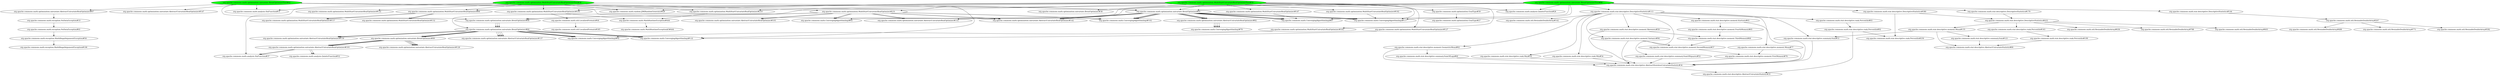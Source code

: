 digraph "cg/org.apache.commons.math.optimization.MultiStartUnivariateRealOptimizerTest#36"
{
	"org.apache.commons.math.optimization.univariate.BrentOptimizerTest#88" [style=filled,fillcolor=green];
	"org.apache.commons.math.optimization.univariate.BrentOptimizerTest#88" -> "org.apache.commons.math.analysis.QuinticFunction#26";
	"org.apache.commons.math.optimization.univariate.BrentOptimizerTest#88" -> "org.apache.commons.math.optimization.univariate.BrentOptimizer#43";
	"org.apache.commons.math.optimization.univariate.BrentOptimizer#43" -> "org.apache.commons.math.optimization.univariate.AbstractUnivariateRealOptimizer#82";
	"org.apache.commons.math.optimization.univariate.AbstractUnivariateRealOptimizer#82" -> "org.apache.commons.math.ConvergingAlgorithmImpl#78";
	"org.apache.commons.math.optimization.univariate.BrentOptimizer#43" -> "org.apache.commons.math.optimization.univariate.AbstractUnivariateRealOptimizer#142";
	"org.apache.commons.math.optimization.univariate.BrentOptimizer#43" -> "org.apache.commons.math.ConvergingAlgorithmImpl#102";
	"org.apache.commons.math.optimization.univariate.BrentOptimizer#43" -> "org.apache.commons.math.ConvergingAlgorithmImpl#87";
	"org.apache.commons.math.optimization.univariate.BrentOptimizer#43" -> "org.apache.commons.math.ConvergingAlgorithmImpl#117";
	"org.apache.commons.math.optimization.univariate.BrentOptimizerTest#88" -> "org.apache.commons.math.ConvergingAlgorithmImpl#117";
	"org.apache.commons.math.optimization.univariate.BrentOptimizerTest#88" -> "org.apache.commons.math.ConvergingAlgorithmImpl#87";
	"org.apache.commons.math.optimization.univariate.BrentOptimizerTest#88" -> "org.apache.commons.math.stat.descriptive.DescriptiveStatistics#113";
	"org.apache.commons.math.stat.descriptive.DescriptiveStatistics#113" -> "org.apache.commons.math.util.ResizableDoubleArray#142";
	"org.apache.commons.math.stat.descriptive.DescriptiveStatistics#113" -> "org.apache.commons.math.stat.descriptive.moment.Mean#77";
	"org.apache.commons.math.stat.descriptive.moment.Mean#77" -> "org.apache.commons.math.stat.descriptive.AbstractStorelessUnivariateStatistic#34";
	"org.apache.commons.math.stat.descriptive.AbstractStorelessUnivariateStatistic#34" -> "org.apache.commons.math.stat.descriptive.AbstractUnivariateStatistic#35";
	"org.apache.commons.math.stat.descriptive.moment.Mean#77" -> "org.apache.commons.math.stat.descriptive.moment.FirstMoment#76";
	"org.apache.commons.math.stat.descriptive.moment.FirstMoment#76" -> "org.apache.commons.math.stat.descriptive.AbstractStorelessUnivariateStatistic#34";
	"org.apache.commons.math.stat.descriptive.DescriptiveStatistics#113" -> "org.apache.commons.math.stat.descriptive.moment.GeometricMean#62";
	"org.apache.commons.math.stat.descriptive.moment.GeometricMean#62" -> "org.apache.commons.math.stat.descriptive.AbstractStorelessUnivariateStatistic#34";
	"org.apache.commons.math.stat.descriptive.moment.GeometricMean#62" -> "org.apache.commons.math.stat.descriptive.summary.SumOfLogs#60";
	"org.apache.commons.math.stat.descriptive.summary.SumOfLogs#60" -> "org.apache.commons.math.stat.descriptive.AbstractStorelessUnivariateStatistic#34";
	"org.apache.commons.math.stat.descriptive.DescriptiveStatistics#113" -> "org.apache.commons.math.stat.descriptive.moment.Kurtosis#65";
	"org.apache.commons.math.stat.descriptive.moment.Kurtosis#65" -> "org.apache.commons.math.stat.descriptive.AbstractStorelessUnivariateStatistic#34";
	"org.apache.commons.math.stat.descriptive.moment.Kurtosis#65" -> "org.apache.commons.math.stat.descriptive.moment.FourthMoment#65";
	"org.apache.commons.math.stat.descriptive.moment.FourthMoment#65" -> "org.apache.commons.math.stat.descriptive.moment.ThirdMoment#66";
	"org.apache.commons.math.stat.descriptive.moment.ThirdMoment#66" -> "org.apache.commons.math.stat.descriptive.moment.SecondMoment#57";
	"org.apache.commons.math.stat.descriptive.moment.SecondMoment#57" -> "org.apache.commons.math.stat.descriptive.moment.FirstMoment#76";
	"org.apache.commons.math.stat.descriptive.DescriptiveStatistics#113" -> "org.apache.commons.math.stat.descriptive.rank.Max#54";
	"org.apache.commons.math.stat.descriptive.rank.Max#54" -> "org.apache.commons.math.stat.descriptive.AbstractStorelessUnivariateStatistic#34";
	"org.apache.commons.math.stat.descriptive.DescriptiveStatistics#113" -> "org.apache.commons.math.stat.descriptive.rank.Min#54";
	"org.apache.commons.math.stat.descriptive.rank.Min#54" -> "org.apache.commons.math.stat.descriptive.AbstractStorelessUnivariateStatistic#34";
	"org.apache.commons.math.stat.descriptive.DescriptiveStatistics#113" -> "org.apache.commons.math.stat.descriptive.rank.Percentile#83";
	"org.apache.commons.math.stat.descriptive.rank.Percentile#83" -> "org.apache.commons.math.stat.descriptive.rank.Percentile#92";
	"org.apache.commons.math.stat.descriptive.rank.Percentile#92" -> "org.apache.commons.math.stat.descriptive.AbstractUnivariateStatistic#35";
	"org.apache.commons.math.stat.descriptive.rank.Percentile#92" -> "org.apache.commons.math.stat.descriptive.rank.Percentile#250";
	"org.apache.commons.math.stat.descriptive.DescriptiveStatistics#113" -> "org.apache.commons.math.stat.descriptive.moment.Skewness#59";
	"org.apache.commons.math.stat.descriptive.moment.Skewness#59" -> "org.apache.commons.math.stat.descriptive.AbstractStorelessUnivariateStatistic#34";
	"org.apache.commons.math.stat.descriptive.moment.Skewness#59" -> "org.apache.commons.math.stat.descriptive.moment.ThirdMoment#66";
	"org.apache.commons.math.stat.descriptive.DescriptiveStatistics#113" -> "org.apache.commons.math.stat.descriptive.moment.Variance#94";
	"org.apache.commons.math.stat.descriptive.moment.Variance#94" -> "org.apache.commons.math.stat.descriptive.AbstractStorelessUnivariateStatistic#34";
	"org.apache.commons.math.stat.descriptive.moment.Variance#94" -> "org.apache.commons.math.stat.descriptive.moment.SecondMoment#57";
	"org.apache.commons.math.stat.descriptive.DescriptiveStatistics#113" -> "org.apache.commons.math.stat.descriptive.summary.SumOfSquares#52";
	"org.apache.commons.math.stat.descriptive.summary.SumOfSquares#52" -> "org.apache.commons.math.stat.descriptive.AbstractStorelessUnivariateStatistic#34";
	"org.apache.commons.math.stat.descriptive.DescriptiveStatistics#113" -> "org.apache.commons.math.stat.descriptive.summary.Sum#53";
	"org.apache.commons.math.stat.descriptive.summary.Sum#53" -> "org.apache.commons.math.stat.descriptive.AbstractStorelessUnivariateStatistic#34";
	"org.apache.commons.math.optimization.univariate.BrentOptimizerTest#88" -> "org.apache.commons.math.optimization.univariate.BrentOptimizer#60";
	"org.apache.commons.math.optimization.univariate.BrentOptimizer#60" -> "org.apache.commons.math.optimization.univariate.AbstractUnivariateRealOptimizer#137";
	"org.apache.commons.math.optimization.univariate.BrentOptimizer#60" -> "org.apache.commons.math.optimization.univariate.AbstractUnivariateRealOptimizer#159";
	"org.apache.commons.math.optimization.univariate.BrentOptimizer#60" -> "org.apache.commons.math.ConvergingAlgorithmImpl#122";
	"org.apache.commons.math.optimization.univariate.BrentOptimizer#60" -> "org.apache.commons.math.ConvergingAlgorithmImpl#92";
	"org.apache.commons.math.optimization.univariate.BrentOptimizer#60" -> "org.apache.commons.math.optimization.univariate.BrentOptimizer#99";
	"org.apache.commons.math.optimization.univariate.BrentOptimizer#99" -> "org.apache.commons.math.optimization.univariate.AbstractUnivariateRealOptimizer#193";
	"org.apache.commons.math.optimization.univariate.AbstractUnivariateRealOptimizer#193" -> "org.apache.commons.math.analysis.QuinticFunction#32";
	"org.apache.commons.math.optimization.univariate.BrentOptimizer#99" -> "org.apache.commons.math.optimization.univariate.AbstractUnivariateRealOptimizer#126";
	"org.apache.commons.math.optimization.univariate.BrentOptimizerTest#88" -> "org.apache.commons.math.stat.descriptive.DescriptiveStatistics#144";
	"org.apache.commons.math.stat.descriptive.DescriptiveStatistics#144" -> "org.apache.commons.math.util.ResizableDoubleArray#267";
	"org.apache.commons.math.util.ResizableDoubleArray#267" -> "org.apache.commons.math.util.ResizableDoubleArray#771";
	"org.apache.commons.math.util.ResizableDoubleArray#267" -> "org.apache.commons.math.util.ResizableDoubleArray#382";
	"org.apache.commons.math.optimization.univariate.BrentOptimizerTest#88" -> "org.apache.commons.math.ConvergingAlgorithmImpl#82";
	"org.apache.commons.math.optimization.univariate.BrentOptimizerTest#88" -> "org.apache.commons.math.optimization.univariate.AbstractUnivariateRealOptimizer#152";
	"org.apache.commons.math.util.ResizableDoubleArray#267" -> "org.apache.commons.math.util.ResizableDoubleArray#480";
	"org.apache.commons.math.optimization.univariate.BrentOptimizerTest#88" -> "org.apache.commons.math.stat.descriptive.DescriptiveStatistics#179";
	"org.apache.commons.math.stat.descriptive.DescriptiveStatistics#179" -> "org.apache.commons.math.stat.descriptive.DescriptiveStatistics#432";
	"org.apache.commons.math.stat.descriptive.DescriptiveStatistics#432" -> "org.apache.commons.math.util.ResizableDoubleArray#636";
	"org.apache.commons.math.stat.descriptive.DescriptiveStatistics#432" -> "org.apache.commons.math.util.ResizableDoubleArray#788";
	"org.apache.commons.math.stat.descriptive.DescriptiveStatistics#432" -> "org.apache.commons.math.util.ResizableDoubleArray#603";
	"org.apache.commons.math.stat.descriptive.DescriptiveStatistics#432" -> "org.apache.commons.math.stat.descriptive.moment.Mean#155";
	"org.apache.commons.math.stat.descriptive.moment.Mean#155" -> "org.apache.commons.math.stat.descriptive.AbstractUnivariateStatistic#80";
	"org.apache.commons.math.stat.descriptive.moment.Mean#155" -> "org.apache.commons.math.stat.descriptive.summary.Sum#53";
	"org.apache.commons.math.stat.descriptive.moment.Mean#155" -> "org.apache.commons.math.stat.descriptive.summary.Sum#121";
	"org.apache.commons.math.stat.descriptive.summary.Sum#121" -> "org.apache.commons.math.stat.descriptive.AbstractUnivariateStatistic#80";
	"org.apache.commons.math.optimization.univariate.BrentOptimizerTest#88" -> "org.apache.commons.math.stat.descriptive.DescriptiveStatistics#380";
	"org.apache.commons.math.stat.descriptive.DescriptiveStatistics#380" -> "org.apache.commons.math.stat.descriptive.rank.Percentile#250";
	"org.apache.commons.math.stat.descriptive.DescriptiveStatistics#380" -> "org.apache.commons.math.stat.descriptive.DescriptiveStatistics#432";
	"org.apache.commons.math.stat.descriptive.DescriptiveStatistics#432" -> "org.apache.commons.math.stat.descriptive.rank.Percentile#163";
	"org.apache.commons.math.stat.descriptive.rank.Percentile#163" -> "org.apache.commons.math.stat.descriptive.rank.Percentile#199";
	"org.apache.commons.math.stat.descriptive.rank.Percentile#199" -> "org.apache.commons.math.stat.descriptive.AbstractUnivariateStatistic#80";
	"org.apache.commons.math.optimization.univariate.BrentOptimizerTest#42" [style=filled,fillcolor=green];
	"org.apache.commons.math.optimization.univariate.BrentOptimizerTest#42" -> "org.apache.commons.math.analysis.SinFunction#31";
	"org.apache.commons.math.optimization.univariate.BrentOptimizerTest#42" -> "org.apache.commons.math.optimization.univariate.BrentOptimizer#43";
	"org.apache.commons.math.optimization.univariate.BrentOptimizer#43" -> "org.apache.commons.math.optimization.univariate.AbstractUnivariateRealOptimizer#82";
	"org.apache.commons.math.optimization.univariate.AbstractUnivariateRealOptimizer#82" -> "org.apache.commons.math.ConvergingAlgorithmImpl#78";
	"org.apache.commons.math.optimization.univariate.BrentOptimizer#43" -> "org.apache.commons.math.optimization.univariate.AbstractUnivariateRealOptimizer#142";
	"org.apache.commons.math.optimization.univariate.BrentOptimizer#43" -> "org.apache.commons.math.ConvergingAlgorithmImpl#102";
	"org.apache.commons.math.optimization.univariate.BrentOptimizer#43" -> "org.apache.commons.math.ConvergingAlgorithmImpl#87";
	"org.apache.commons.math.optimization.univariate.BrentOptimizer#43" -> "org.apache.commons.math.ConvergingAlgorithmImpl#117";
	"org.apache.commons.math.optimization.univariate.BrentOptimizerTest#42" -> "org.apache.commons.math.optimization.univariate.AbstractUnivariateRealOptimizer#142";
	"org.apache.commons.math.optimization.univariate.BrentOptimizerTest#42" -> "org.apache.commons.math.optimization.univariate.AbstractUnivariateRealOptimizer#147";
	"org.apache.commons.math.optimization.univariate.BrentOptimizerTest#42" -> "org.apache.commons.math.optimization.univariate.AbstractUnivariateRealOptimizer#97";
	"org.apache.commons.math.optimization.univariate.AbstractUnivariateRealOptimizer#97" -> "org.apache.commons.math.exception.NoDataException#33";
	"org.apache.commons.math.exception.NoDataException#33" -> "org.apache.commons.math.exception.NoDataException#41";
	"org.apache.commons.math.exception.NoDataException#41" -> "org.apache.commons.math.exception.MathIllegalArgumentException#56";
	"org.apache.commons.math.exception.MathIllegalArgumentException#56" -> "org.apache.commons.math.exception.MathIllegalArgumentException#106";
	"org.apache.commons.math.optimization.univariate.BrentOptimizerTest#42" -> "org.apache.commons.math.optimization.univariate.BrentOptimizer#66";
	"org.apache.commons.math.optimization.univariate.BrentOptimizer#66" -> "org.apache.commons.math.optimization.univariate.BrentOptimizer#60";
	"org.apache.commons.math.optimization.univariate.BrentOptimizer#60" -> "org.apache.commons.math.optimization.univariate.AbstractUnivariateRealOptimizer#137";
	"org.apache.commons.math.optimization.univariate.BrentOptimizer#60" -> "org.apache.commons.math.optimization.univariate.AbstractUnivariateRealOptimizer#159";
	"org.apache.commons.math.optimization.univariate.BrentOptimizer#60" -> "org.apache.commons.math.ConvergingAlgorithmImpl#122";
	"org.apache.commons.math.optimization.univariate.BrentOptimizer#60" -> "org.apache.commons.math.ConvergingAlgorithmImpl#92";
	"org.apache.commons.math.optimization.univariate.BrentOptimizer#60" -> "org.apache.commons.math.optimization.univariate.BrentOptimizer#99";
	"org.apache.commons.math.optimization.univariate.BrentOptimizer#99" -> "org.apache.commons.math.optimization.univariate.AbstractUnivariateRealOptimizer#193";
	"org.apache.commons.math.optimization.univariate.AbstractUnivariateRealOptimizer#193" -> "org.apache.commons.math.analysis.SinFunction#37";
	"org.apache.commons.math.optimization.univariate.BrentOptimizer#99" -> "org.apache.commons.math.optimization.univariate.AbstractUnivariateRealOptimizer#126";
	"org.apache.commons.math.optimization.univariate.BrentOptimizerTest#42" -> "org.apache.commons.math.ConvergingAlgorithmImpl#122";
	"org.apache.commons.math.optimization.MultiStartUnivariateRealOptimizerTest#59" [style=filled,fillcolor=green];
	"org.apache.commons.math.optimization.MultiStartUnivariateRealOptimizerTest#59" -> "org.apache.commons.math.analysis.QuinticFunction#26";
	"org.apache.commons.math.optimization.MultiStartUnivariateRealOptimizerTest#59" -> "org.apache.commons.math.optimization.univariate.BrentOptimizer#38";
	"org.apache.commons.math.optimization.MultiStartUnivariateRealOptimizerTest#59" -> "org.apache.commons.math.optimization.univariate.BrentOptimizer#43";
	"org.apache.commons.math.optimization.univariate.BrentOptimizer#43" -> "org.apache.commons.math.optimization.univariate.AbstractUnivariateRealOptimizer#82";
	"org.apache.commons.math.optimization.univariate.AbstractUnivariateRealOptimizer#82" -> "org.apache.commons.math.ConvergingAlgorithmImpl#78";
	"org.apache.commons.math.optimization.univariate.BrentOptimizer#43" -> "org.apache.commons.math.optimization.univariate.AbstractUnivariateRealOptimizer#142";
	"org.apache.commons.math.optimization.univariate.BrentOptimizer#43" -> "org.apache.commons.math.ConvergingAlgorithmImpl#102";
	"org.apache.commons.math.optimization.univariate.BrentOptimizer#43" -> "org.apache.commons.math.ConvergingAlgorithmImpl#87";
	"org.apache.commons.math.optimization.univariate.BrentOptimizer#43" -> "org.apache.commons.math.ConvergingAlgorithmImpl#117";
	"org.apache.commons.math.optimization.MultiStartUnivariateRealOptimizerTest#59" -> "org.apache.commons.math.ConvergingAlgorithmImpl#117";
	"org.apache.commons.math.optimization.MultiStartUnivariateRealOptimizerTest#59" -> "org.apache.commons.math.random.JDKRandomGenerator#28";
	"org.apache.commons.math.optimization.MultiStartUnivariateRealOptimizerTest#59" -> "org.apache.commons.math.optimization.MultiStartUnivariateRealOptimizer#80";
	"org.apache.commons.math.optimization.MultiStartUnivariateRealOptimizer#80" -> "org.apache.commons.math.optimization.MultiStartUnivariateRealOptimizer#152";
	"org.apache.commons.math.optimization.MultiStartUnivariateRealOptimizer#80" -> "org.apache.commons.math.optimization.MultiStartUnivariateRealOptimizer#157";
	"org.apache.commons.math.optimization.MultiStartUnivariateRealOptimizerTest#59" -> "org.apache.commons.math.optimization.MultiStartUnivariateRealOptimizer#102";
	"org.apache.commons.math.optimization.MultiStartUnivariateRealOptimizer#102" -> "org.apache.commons.math.ConvergingAlgorithmImpl#92";
	"org.apache.commons.math.optimization.MultiStartUnivariateRealOptimizerTest#59" -> "org.apache.commons.math.optimization.MultiStartUnivariateRealOptimizer#147";
	"org.apache.commons.math.optimization.MultiStartUnivariateRealOptimizer#147" -> "org.apache.commons.math.ConvergingAlgorithmImpl#87";
	"org.apache.commons.math.optimization.MultiStartUnivariateRealOptimizerTest#59" -> "org.apache.commons.math.optimization.MultiStartUnivariateRealOptimizer#127";
	"org.apache.commons.math.optimization.MultiStartUnivariateRealOptimizer#127" -> "org.apache.commons.math.ConvergingAlgorithmImpl#122";
	"org.apache.commons.math.optimization.MultiStartUnivariateRealOptimizerTest#59" -> "org.apache.commons.math.optimization.MultiStartUnivariateRealOptimizer#162";
	"org.apache.commons.math.optimization.MultiStartUnivariateRealOptimizer#162" -> "org.apache.commons.math.ConvergingAlgorithmImpl#117";
	"org.apache.commons.math.optimization.MultiStartUnivariateRealOptimizerTest#59" -> "org.apache.commons.math.optimization.MultiStartUnivariateRealOptimizer#193";
	"org.apache.commons.math.optimization.MultiStartUnivariateRealOptimizer#193" -> "org.apache.commons.math.util.LocalizedFormats#44";
	"org.apache.commons.math.util.LocalizedFormats#44" -> "org.apache.commons.math.util.LocalizedFormats#305";
	"org.apache.commons.math.optimization.MultiStartUnivariateRealOptimizer#193" -> "org.apache.commons.math.MathRuntimeException#444";
	"org.apache.commons.math.MathRuntimeException#444" -> "org.apache.commons.math.MathRuntimeException$5#444";
	"org.apache.commons.math.optimization.MultiStartUnivariateRealOptimizerTest#59" -> "org.apache.commons.math.optimization.MultiStartUnivariateRealOptimizer#219";
	"org.apache.commons.math.optimization.MultiStartUnivariateRealOptimizer#219" -> "org.apache.commons.math.MathRuntimeException#444";
	"org.apache.commons.math.optimization.MultiStartUnivariateRealOptimizerTest#59" -> "org.apache.commons.math.optimization.GoalType#30";
	"org.apache.commons.math.optimization.GoalType#30" -> "org.apache.commons.math.optimization.GoalType#27";
	"org.apache.commons.math.optimization.MultiStartUnivariateRealOptimizerTest#59" -> "org.apache.commons.math.optimization.MultiStartUnivariateRealOptimizer#231";
	"org.apache.commons.math.optimization.MultiStartUnivariateRealOptimizer#231" -> "org.apache.commons.math.ConvergingAlgorithmImpl#102";
	"org.apache.commons.math.optimization.MultiStartUnivariateRealOptimizer#231" -> "org.apache.commons.math.optimization.univariate.AbstractUnivariateRealOptimizer#142";
	"org.apache.commons.math.optimization.MultiStartUnivariateRealOptimizer#231" -> "org.apache.commons.math.optimization.univariate.BrentOptimizer#66";
	"org.apache.commons.math.optimization.univariate.BrentOptimizer#66" -> "org.apache.commons.math.optimization.univariate.BrentOptimizer#60";
	"org.apache.commons.math.optimization.univariate.BrentOptimizer#60" -> "org.apache.commons.math.optimization.univariate.AbstractUnivariateRealOptimizer#137";
	"org.apache.commons.math.optimization.univariate.BrentOptimizer#60" -> "org.apache.commons.math.optimization.univariate.AbstractUnivariateRealOptimizer#159";
	"org.apache.commons.math.optimization.univariate.BrentOptimizer#60" -> "org.apache.commons.math.ConvergingAlgorithmImpl#122";
	"org.apache.commons.math.optimization.univariate.BrentOptimizer#60" -> "org.apache.commons.math.ConvergingAlgorithmImpl#92";
	"org.apache.commons.math.optimization.univariate.BrentOptimizer#60" -> "org.apache.commons.math.optimization.univariate.BrentOptimizer#99";
	"org.apache.commons.math.optimization.univariate.BrentOptimizer#99" -> "org.apache.commons.math.optimization.univariate.AbstractUnivariateRealOptimizer#193";
	"org.apache.commons.math.optimization.univariate.AbstractUnivariateRealOptimizer#193" -> "org.apache.commons.math.analysis.QuinticFunction#32";
	"org.apache.commons.math.optimization.univariate.BrentOptimizer#99" -> "org.apache.commons.math.optimization.univariate.AbstractUnivariateRealOptimizer#126";
	"org.apache.commons.math.optimization.MultiStartUnivariateRealOptimizer#231" -> "org.apache.commons.math.optimization.univariate.AbstractUnivariateRealOptimizer#105";
	"org.apache.commons.math.optimization.MultiStartUnivariateRealOptimizer#231" -> "org.apache.commons.math.ConvergingAlgorithmImpl#82";
	"org.apache.commons.math.optimization.MultiStartUnivariateRealOptimizer#231" -> "org.apache.commons.math.optimization.univariate.AbstractUnivariateRealOptimizer#152";
	"org.apache.commons.math.optimization.MultiStartUnivariateRealOptimizerTest#36" [style=filled,fillcolor=green];
	"org.apache.commons.math.optimization.MultiStartUnivariateRealOptimizerTest#36" -> "org.apache.commons.math.analysis.SinFunction#31";
	"org.apache.commons.math.optimization.MultiStartUnivariateRealOptimizerTest#36" -> "org.apache.commons.math.optimization.univariate.BrentOptimizer#43";
	"org.apache.commons.math.optimization.univariate.BrentOptimizer#43" -> "org.apache.commons.math.optimization.univariate.AbstractUnivariateRealOptimizer#82";
	"org.apache.commons.math.optimization.univariate.AbstractUnivariateRealOptimizer#82" -> "org.apache.commons.math.ConvergingAlgorithmImpl#78";
	"org.apache.commons.math.optimization.univariate.BrentOptimizer#43" -> "org.apache.commons.math.optimization.univariate.AbstractUnivariateRealOptimizer#142";
	"org.apache.commons.math.optimization.univariate.BrentOptimizer#43" -> "org.apache.commons.math.ConvergingAlgorithmImpl#102";
	"org.apache.commons.math.optimization.univariate.BrentOptimizer#43" -> "org.apache.commons.math.ConvergingAlgorithmImpl#87";
	"org.apache.commons.math.optimization.univariate.BrentOptimizer#43" -> "org.apache.commons.math.ConvergingAlgorithmImpl#117";
	"org.apache.commons.math.optimization.MultiStartUnivariateRealOptimizerTest#36" -> "org.apache.commons.math.random.JDKRandomGenerator#28";
	"org.apache.commons.math.optimization.MultiStartUnivariateRealOptimizerTest#36" -> "org.apache.commons.math.optimization.MultiStartUnivariateRealOptimizer#80";
	"org.apache.commons.math.optimization.MultiStartUnivariateRealOptimizer#80" -> "org.apache.commons.math.optimization.MultiStartUnivariateRealOptimizer#152";
	"org.apache.commons.math.optimization.MultiStartUnivariateRealOptimizer#80" -> "org.apache.commons.math.optimization.MultiStartUnivariateRealOptimizer#157";
	"org.apache.commons.math.optimization.MultiStartUnivariateRealOptimizerTest#36" -> "org.apache.commons.math.optimization.MultiStartUnivariateRealOptimizer#231";
	"org.apache.commons.math.optimization.MultiStartUnivariateRealOptimizer#231" -> "org.apache.commons.math.ConvergingAlgorithmImpl#102";
	"org.apache.commons.math.optimization.MultiStartUnivariateRealOptimizer#231" -> "org.apache.commons.math.optimization.univariate.AbstractUnivariateRealOptimizer#142";
	"org.apache.commons.math.optimization.MultiStartUnivariateRealOptimizer#231" -> "org.apache.commons.math.optimization.univariate.BrentOptimizer#66";
	"org.apache.commons.math.optimization.univariate.BrentOptimizer#66" -> "org.apache.commons.math.optimization.univariate.BrentOptimizer#60";
	"org.apache.commons.math.optimization.univariate.BrentOptimizer#60" -> "org.apache.commons.math.optimization.univariate.AbstractUnivariateRealOptimizer#137";
	"org.apache.commons.math.optimization.univariate.BrentOptimizer#60" -> "org.apache.commons.math.optimization.univariate.AbstractUnivariateRealOptimizer#159";
	"org.apache.commons.math.optimization.univariate.BrentOptimizer#60" -> "org.apache.commons.math.ConvergingAlgorithmImpl#122";
	"org.apache.commons.math.optimization.univariate.BrentOptimizer#60" -> "org.apache.commons.math.ConvergingAlgorithmImpl#92";
	"org.apache.commons.math.optimization.univariate.BrentOptimizer#60" -> "org.apache.commons.math.optimization.univariate.BrentOptimizer#99";
	"org.apache.commons.math.optimization.univariate.BrentOptimizer#99" -> "org.apache.commons.math.optimization.univariate.AbstractUnivariateRealOptimizer#193";
	"org.apache.commons.math.optimization.univariate.AbstractUnivariateRealOptimizer#193" -> "org.apache.commons.math.analysis.SinFunction#37";
	"org.apache.commons.math.optimization.univariate.BrentOptimizer#99" -> "org.apache.commons.math.optimization.univariate.AbstractUnivariateRealOptimizer#126";
	"org.apache.commons.math.optimization.MultiStartUnivariateRealOptimizer#231" -> "org.apache.commons.math.optimization.univariate.AbstractUnivariateRealOptimizer#105";
	"org.apache.commons.math.optimization.MultiStartUnivariateRealOptimizer#231" -> "org.apache.commons.math.ConvergingAlgorithmImpl#82";
	"org.apache.commons.math.optimization.MultiStartUnivariateRealOptimizer#231" -> "org.apache.commons.math.optimization.univariate.AbstractUnivariateRealOptimizer#152";
	"org.apache.commons.math.optimization.MultiStartUnivariateRealOptimizerTest#36" -> "org.apache.commons.math.optimization.MultiStartUnivariateRealOptimizer#193";
	"org.apache.commons.math.optimization.MultiStartUnivariateRealOptimizerTest#36" -> "org.apache.commons.math.optimization.MultiStartUnivariateRealOptimizer#219";
	"org.apache.commons.math.optimization.MultiStartUnivariateRealOptimizerTest#36" -> "org.apache.commons.math.analysis.SinFunction#37";
	"org.apache.commons.math.optimization.MultiStartUnivariateRealOptimizerTest#36" -> "org.apache.commons.math.optimization.MultiStartUnivariateRealOptimizer#122";
}
